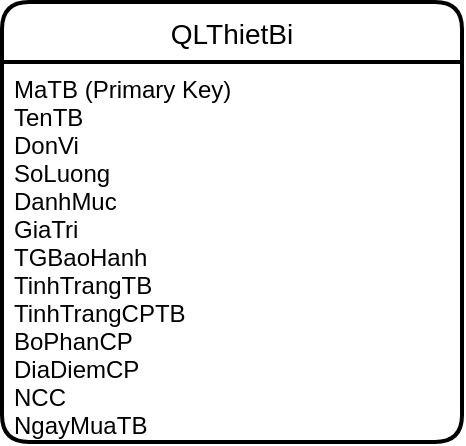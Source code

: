 <mxfile version="14.4.4" type="device" pages="2"><diagram id="YLB06yjSAZB4DVp4IIBM" name="Databse Design"><mxGraphModel dx="865" dy="483" grid="1" gridSize="10" guides="1" tooltips="1" connect="1" arrows="1" fold="1" page="1" pageScale="1" pageWidth="827" pageHeight="1169" math="0" shadow="0"><root><mxCell id="0"/><mxCell id="1" parent="0"/><mxCell id="kA45yuqVgIQFwDwrhDMj-34" value="QLThietBi" style="swimlane;childLayout=stackLayout;horizontal=1;startSize=30;horizontalStack=0;rounded=1;fontSize=14;fontStyle=0;strokeWidth=2;resizeParent=0;resizeLast=1;shadow=0;dashed=0;align=center;" vertex="1" parent="1"><mxGeometry x="340" y="240" width="230" height="220" as="geometry"><mxRectangle x="340" y="240" width="90" height="30" as="alternateBounds"/></mxGeometry></mxCell><mxCell id="kA45yuqVgIQFwDwrhDMj-35" value="MaTB (Primary Key)&#10;  TenTB &#10;  DonVi &#10;  SoLuong&#10;  DanhMuc&#10;  GiaTri&#10;  TGBaoHanh &#10;TinhTrangTB &#10;  TinhTrangCPTB &#10;  BoPhanCP &#10;  DiaDiemCP &#10;NCC&#10;  NgayMuaTB&#10; " style="align=left;strokeColor=none;fillColor=none;spacingLeft=4;fontSize=12;verticalAlign=top;resizable=0;rotatable=0;part=1;" vertex="1" parent="kA45yuqVgIQFwDwrhDMj-34"><mxGeometry y="30" width="230" height="190" as="geometry"/></mxCell></root></mxGraphModel></diagram><diagram id="xq1ycd3csyLYdngYZEz1" name="UI"><mxGraphModel dx="1038" dy="580" grid="1" gridSize="10" guides="1" tooltips="1" connect="1" arrows="1" fold="1" page="1" pageScale="1" pageWidth="827" pageHeight="1169" math="0" shadow="0"><root><mxCell id="dLQEjok1zVK3hR3IlyHk-0"/><mxCell id="dLQEjok1zVK3hR3IlyHk-1" parent="dLQEjok1zVK3hR3IlyHk-0"/></root></mxGraphModel></diagram></mxfile>